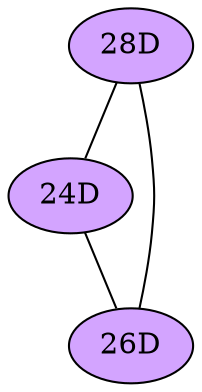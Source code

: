 // The Round Table
graph {
	"28D" [fillcolor="#D3A4FF" style=radial]
	"24D" [fillcolor="#D3A4FF" style=radial]
	"28D" -- "24D" [penwidth=1]
	"28D" [fillcolor="#D3A4FF" style=radial]
	"26D" [fillcolor="#D3A4FF" style=radial]
	"28D" -- "26D" [penwidth=1]
	"24D" [fillcolor="#D3A4FF" style=radial]
	"26D" [fillcolor="#D3A4FF" style=radial]
	"24D" -- "26D" [penwidth=1]
}
